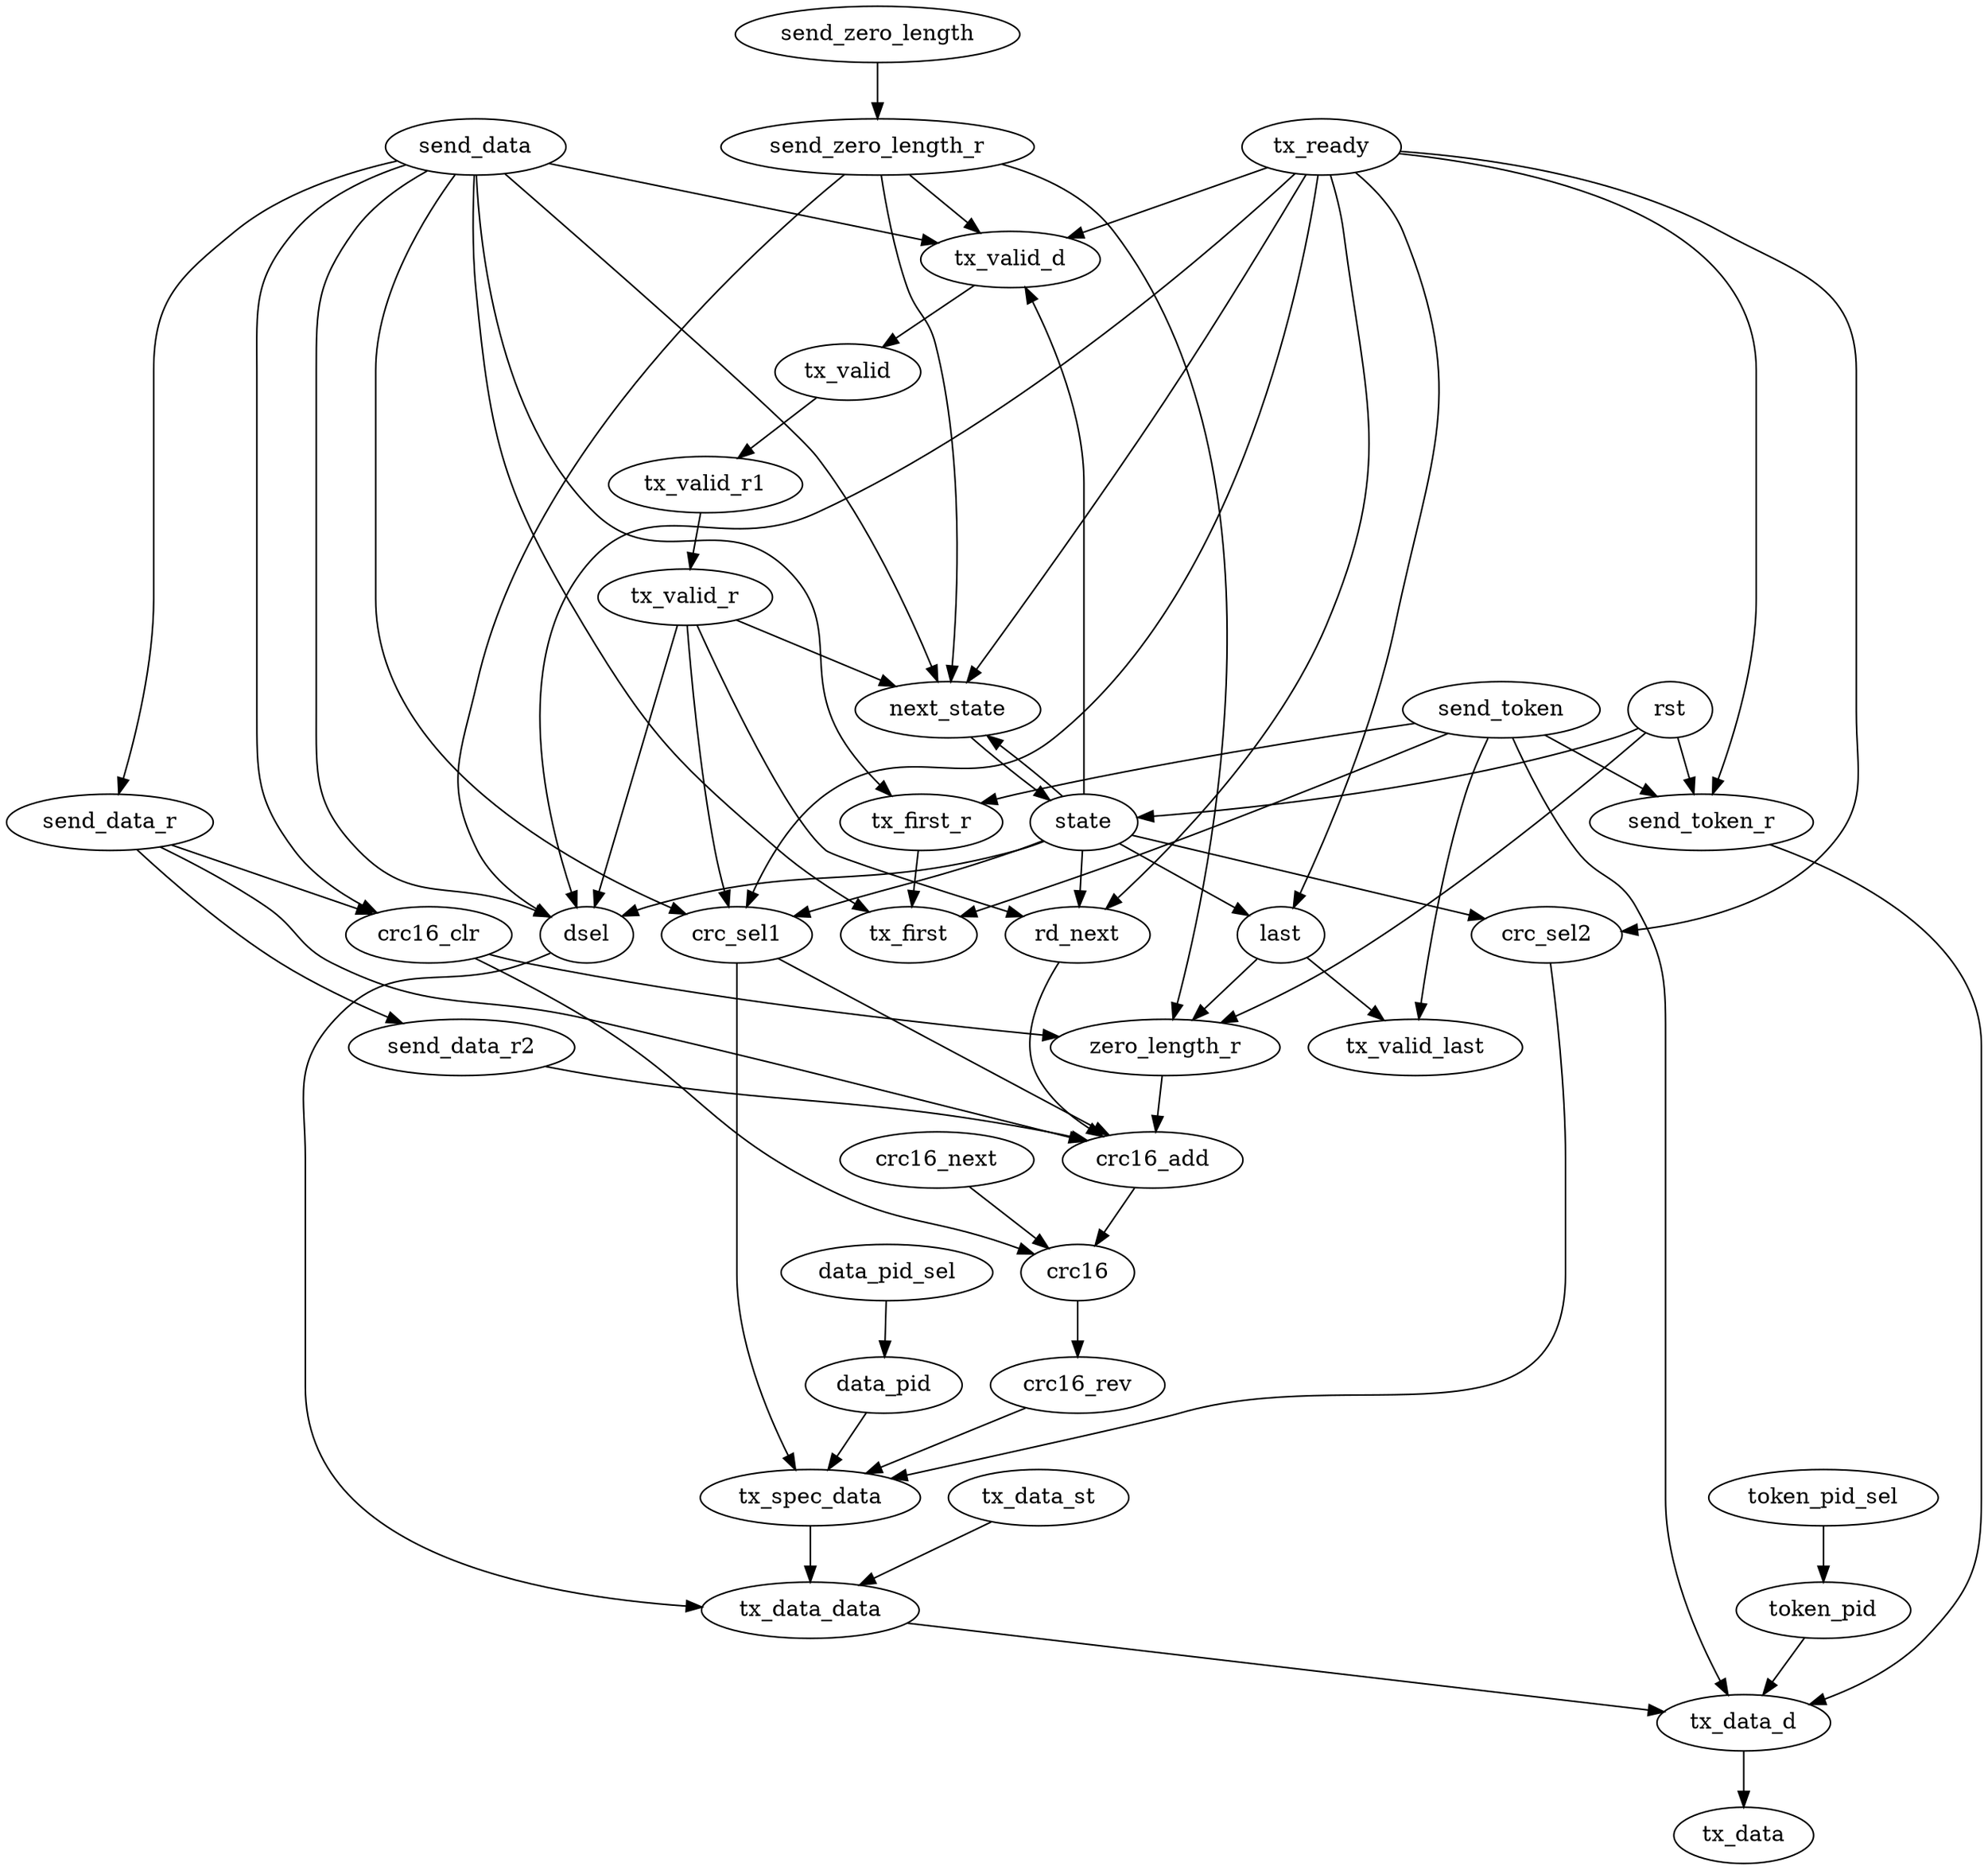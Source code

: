 strict digraph "" {
	send_token_r -> tx_data_d	 [weight=2.0];
	send_data_r -> crc16_add	 [weight=1.0];
	send_data_r -> send_data_r2	 [weight=1.0];
	send_data_r -> crc16_clr	 [weight=1.0];
	crc_sel1 -> crc16_add	 [weight=1.0];
	crc_sel1 -> tx_spec_data	 [weight=5.0];
	crc16_add -> crc16	 [weight=1.0];
	crc_sel2 -> tx_spec_data	 [weight=3.0];
	tx_valid_r1 -> tx_valid_r	 [weight=1.0];
	send_zero_length_r -> dsel	 [weight=2.0];
	send_zero_length_r -> tx_valid_d	 [weight=2.0];
	send_zero_length_r -> zero_length_r	 [weight=1.0];
	send_zero_length_r -> next_state	 [weight=2.0];
	send_data -> send_data_r	 [weight=1.0];
	send_data -> crc_sel1	 [weight=1.0];
	send_data -> crc16_clr	 [weight=1.0];
	send_data -> dsel	 [weight=4.0];
	send_data -> tx_valid_d	 [weight=3.0];
	send_data -> tx_first_r	 [weight=1.0];
	send_data -> next_state	 [weight=4.0];
	send_data -> tx_first	 [weight=1.0];
	send_data_r2 -> crc16_add	 [weight=1.0];
	crc16_clr -> crc16	 [weight=2.0];
	crc16_clr -> zero_length_r	 [weight=1.0];
	crc16_rev -> tx_spec_data	 [weight=2.0];
	tx_spec_data -> tx_data_data	 [weight=1.0];
	token_pid_sel -> token_pid	 [weight=4.0];
	send_token -> send_token_r	 [weight=2.0];
	send_token -> tx_valid_last	 [weight=1.0];
	send_token -> tx_first_r	 [weight=1.0];
	send_token -> tx_data_d	 [weight=2.0];
	send_token -> tx_first	 [weight=1.0];
	data_pid_sel -> data_pid	 [weight=4.0];
	send_zero_length -> send_zero_length_r	 [weight=1.0];
	crc16_next -> crc16	 [weight=1.0];
	rd_next -> crc16_add	 [weight=1.0];
	state -> crc_sel1	 [weight=3.0];
	state -> crc_sel2	 [weight=3.0];
	state -> rd_next	 [weight=1.0];
	state -> dsel	 [weight=8.0];
	state -> tx_valid_d	 [weight=8.0];
	state -> next_state	 [weight=7.0];
	state -> last	 [weight=2.0];
	token_pid -> tx_data_d	 [weight=1.0];
	tx_valid_r -> crc_sel1	 [weight=1.0];
	tx_valid_r -> rd_next	 [weight=1.0];
	tx_valid_r -> dsel	 [weight=1.0];
	tx_valid_r -> next_state	 [weight=1.0];
	tx_ready -> send_token_r	 [weight=1.0];
	tx_ready -> crc_sel1	 [weight=2.0];
	tx_ready -> crc_sel2	 [weight=1.0];
	tx_ready -> rd_next	 [weight=1.0];
	tx_ready -> dsel	 [weight=1.0];
	tx_ready -> tx_valid_d	 [weight=1.0];
	tx_ready -> next_state	 [weight=3.0];
	tx_ready -> last	 [weight=2.0];
	tx_valid -> tx_valid_r1	 [weight=1.0];
	dsel -> tx_data_data	 [weight=2.0];
	tx_valid_d -> tx_valid	 [weight=1.0];
	crc16 -> crc16_rev	 [weight=16.0];
	zero_length_r -> crc16_add	 [weight=1.0];
	tx_data_data -> tx_data_d	 [weight=1.0];
	data_pid -> tx_spec_data	 [weight=1.0];
	rst -> send_token_r	 [weight=3.0];
	rst -> state	 [weight=2.0];
	rst -> zero_length_r	 [weight=3.0];
	tx_first_r -> tx_first	 [weight=1.0];
	next_state -> state	 [weight=1.0];
	last -> tx_valid_last	 [weight=1.0];
	last -> zero_length_r	 [weight=2.0];
	tx_data_st -> tx_data_data	 [weight=1.0];
	tx_data_d -> tx_data	 [weight=1.0];
}

